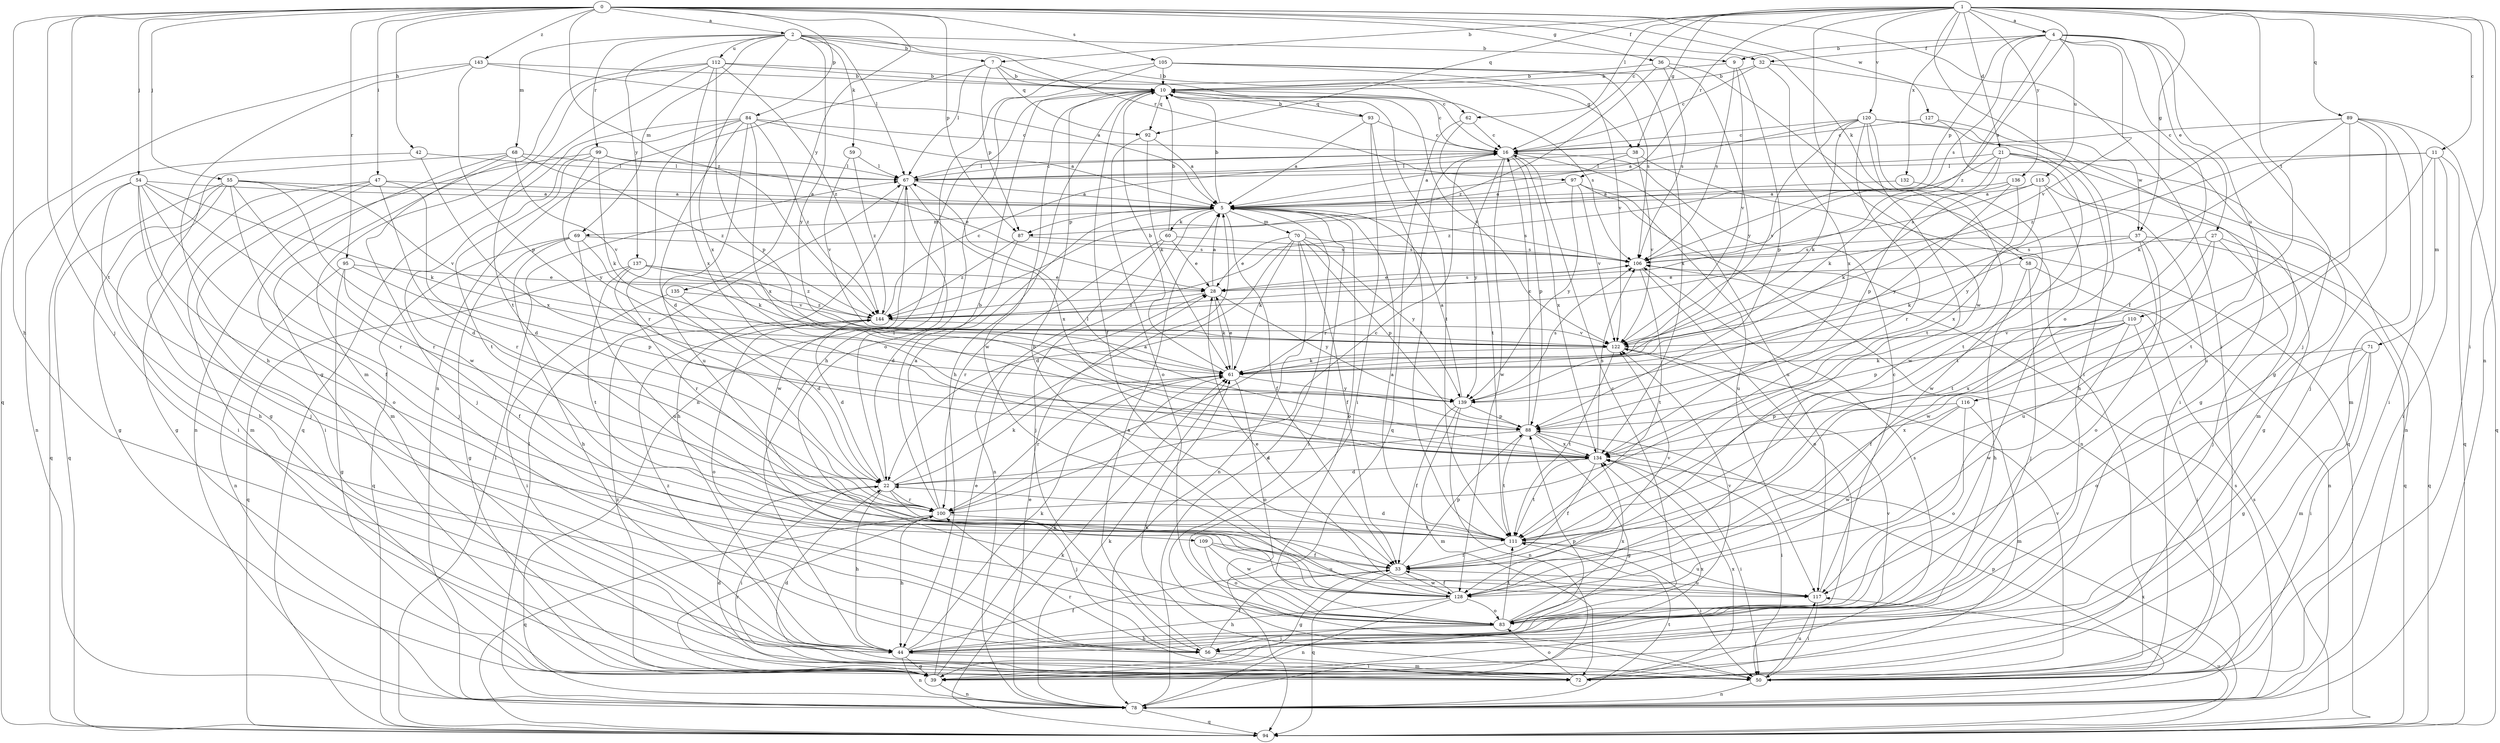 strict digraph  {
0;
1;
2;
4;
5;
7;
9;
10;
11;
16;
21;
22;
27;
28;
32;
33;
36;
37;
38;
39;
42;
44;
47;
50;
54;
55;
56;
58;
59;
60;
61;
62;
67;
68;
69;
70;
71;
72;
78;
83;
84;
87;
88;
89;
92;
93;
94;
95;
97;
99;
100;
105;
106;
109;
110;
111;
112;
115;
116;
117;
120;
122;
127;
128;
132;
134;
135;
136;
137;
139;
143;
144;
0 -> 2  [label=a];
0 -> 32  [label=f];
0 -> 36  [label=g];
0 -> 42  [label=h];
0 -> 44  [label=h];
0 -> 47  [label=i];
0 -> 50  [label=i];
0 -> 54  [label=j];
0 -> 55  [label=j];
0 -> 56  [label=j];
0 -> 58  [label=k];
0 -> 84  [label=p];
0 -> 87  [label=p];
0 -> 95  [label=r];
0 -> 105  [label=s];
0 -> 109  [label=t];
0 -> 127  [label=w];
0 -> 135  [label=y];
0 -> 143  [label=z];
0 -> 144  [label=z];
1 -> 4  [label=a];
1 -> 7  [label=b];
1 -> 11  [label=c];
1 -> 16  [label=c];
1 -> 21  [label=d];
1 -> 37  [label=g];
1 -> 38  [label=g];
1 -> 50  [label=i];
1 -> 62  [label=l];
1 -> 78  [label=n];
1 -> 83  [label=o];
1 -> 89  [label=q];
1 -> 92  [label=q];
1 -> 97  [label=r];
1 -> 106  [label=s];
1 -> 110  [label=t];
1 -> 120  [label=v];
1 -> 128  [label=w];
1 -> 132  [label=x];
1 -> 136  [label=y];
2 -> 7  [label=b];
2 -> 9  [label=b];
2 -> 59  [label=k];
2 -> 62  [label=l];
2 -> 67  [label=l];
2 -> 68  [label=m];
2 -> 69  [label=m];
2 -> 97  [label=r];
2 -> 99  [label=r];
2 -> 112  [label=u];
2 -> 134  [label=x];
2 -> 137  [label=y];
2 -> 139  [label=y];
4 -> 9  [label=b];
4 -> 27  [label=e];
4 -> 32  [label=f];
4 -> 33  [label=f];
4 -> 56  [label=j];
4 -> 87  [label=p];
4 -> 106  [label=s];
4 -> 115  [label=u];
4 -> 116  [label=u];
4 -> 122  [label=v];
4 -> 144  [label=z];
5 -> 10  [label=b];
5 -> 33  [label=f];
5 -> 50  [label=i];
5 -> 56  [label=j];
5 -> 60  [label=k];
5 -> 69  [label=m];
5 -> 70  [label=m];
5 -> 83  [label=o];
5 -> 87  [label=p];
5 -> 106  [label=s];
7 -> 10  [label=b];
7 -> 38  [label=g];
7 -> 67  [label=l];
7 -> 78  [label=n];
7 -> 87  [label=p];
7 -> 92  [label=q];
9 -> 10  [label=b];
9 -> 88  [label=p];
9 -> 106  [label=s];
9 -> 122  [label=v];
10 -> 16  [label=c];
10 -> 33  [label=f];
10 -> 44  [label=h];
10 -> 78  [label=n];
10 -> 92  [label=q];
10 -> 93  [label=q];
10 -> 106  [label=s];
10 -> 111  [label=t];
10 -> 122  [label=v];
10 -> 128  [label=w];
11 -> 50  [label=i];
11 -> 67  [label=l];
11 -> 71  [label=m];
11 -> 94  [label=q];
11 -> 111  [label=t];
11 -> 122  [label=v];
16 -> 67  [label=l];
16 -> 88  [label=p];
16 -> 100  [label=r];
16 -> 117  [label=u];
16 -> 128  [label=w];
16 -> 134  [label=x];
16 -> 139  [label=y];
21 -> 61  [label=k];
21 -> 67  [label=l];
21 -> 72  [label=m];
21 -> 78  [label=n];
21 -> 88  [label=p];
21 -> 111  [label=t];
21 -> 144  [label=z];
22 -> 5  [label=a];
22 -> 44  [label=h];
22 -> 50  [label=i];
22 -> 56  [label=j];
22 -> 61  [label=k];
22 -> 67  [label=l];
22 -> 100  [label=r];
27 -> 56  [label=j];
27 -> 94  [label=q];
27 -> 106  [label=s];
27 -> 111  [label=t];
27 -> 128  [label=w];
28 -> 5  [label=a];
28 -> 61  [label=k];
28 -> 106  [label=s];
28 -> 139  [label=y];
28 -> 144  [label=z];
32 -> 10  [label=b];
32 -> 16  [label=c];
32 -> 39  [label=g];
32 -> 134  [label=x];
33 -> 39  [label=g];
33 -> 88  [label=p];
33 -> 94  [label=q];
33 -> 117  [label=u];
33 -> 122  [label=v];
33 -> 128  [label=w];
36 -> 10  [label=b];
36 -> 50  [label=i];
36 -> 106  [label=s];
36 -> 139  [label=y];
36 -> 144  [label=z];
37 -> 61  [label=k];
37 -> 83  [label=o];
37 -> 94  [label=q];
37 -> 106  [label=s];
37 -> 117  [label=u];
38 -> 5  [label=a];
38 -> 67  [label=l];
38 -> 94  [label=q];
38 -> 122  [label=v];
39 -> 28  [label=e];
39 -> 61  [label=k];
39 -> 78  [label=n];
39 -> 100  [label=r];
39 -> 134  [label=x];
39 -> 144  [label=z];
42 -> 67  [label=l];
42 -> 78  [label=n];
42 -> 134  [label=x];
44 -> 33  [label=f];
44 -> 39  [label=g];
44 -> 50  [label=i];
44 -> 61  [label=k];
44 -> 78  [label=n];
44 -> 88  [label=p];
44 -> 106  [label=s];
44 -> 144  [label=z];
47 -> 5  [label=a];
47 -> 22  [label=d];
47 -> 39  [label=g];
47 -> 50  [label=i];
47 -> 72  [label=m];
47 -> 100  [label=r];
50 -> 22  [label=d];
50 -> 61  [label=k];
50 -> 78  [label=n];
50 -> 117  [label=u];
50 -> 122  [label=v];
54 -> 5  [label=a];
54 -> 33  [label=f];
54 -> 44  [label=h];
54 -> 56  [label=j];
54 -> 61  [label=k];
54 -> 83  [label=o];
54 -> 94  [label=q];
54 -> 100  [label=r];
55 -> 5  [label=a];
55 -> 22  [label=d];
55 -> 39  [label=g];
55 -> 50  [label=i];
55 -> 56  [label=j];
55 -> 94  [label=q];
55 -> 100  [label=r];
55 -> 122  [label=v];
56 -> 5  [label=a];
56 -> 33  [label=f];
56 -> 72  [label=m];
58 -> 28  [label=e];
58 -> 44  [label=h];
58 -> 56  [label=j];
58 -> 78  [label=n];
59 -> 67  [label=l];
59 -> 122  [label=v];
59 -> 144  [label=z];
60 -> 10  [label=b];
60 -> 28  [label=e];
60 -> 78  [label=n];
60 -> 100  [label=r];
60 -> 106  [label=s];
61 -> 10  [label=b];
61 -> 28  [label=e];
61 -> 83  [label=o];
61 -> 100  [label=r];
61 -> 139  [label=y];
62 -> 16  [label=c];
62 -> 94  [label=q];
62 -> 111  [label=t];
67 -> 5  [label=a];
67 -> 16  [label=c];
67 -> 44  [label=h];
67 -> 128  [label=w];
67 -> 134  [label=x];
68 -> 39  [label=g];
68 -> 56  [label=j];
68 -> 67  [label=l];
68 -> 72  [label=m];
68 -> 122  [label=v];
68 -> 144  [label=z];
69 -> 39  [label=g];
69 -> 44  [label=h];
69 -> 61  [label=k];
69 -> 94  [label=q];
69 -> 106  [label=s];
69 -> 117  [label=u];
70 -> 22  [label=d];
70 -> 28  [label=e];
70 -> 33  [label=f];
70 -> 61  [label=k];
70 -> 78  [label=n];
70 -> 88  [label=p];
70 -> 106  [label=s];
70 -> 139  [label=y];
71 -> 39  [label=g];
71 -> 50  [label=i];
71 -> 61  [label=k];
71 -> 72  [label=m];
71 -> 83  [label=o];
72 -> 22  [label=d];
72 -> 83  [label=o];
72 -> 100  [label=r];
72 -> 122  [label=v];
72 -> 134  [label=x];
78 -> 5  [label=a];
78 -> 28  [label=e];
78 -> 61  [label=k];
78 -> 67  [label=l];
78 -> 88  [label=p];
78 -> 94  [label=q];
78 -> 106  [label=s];
78 -> 111  [label=t];
83 -> 16  [label=c];
83 -> 44  [label=h];
83 -> 56  [label=j];
83 -> 111  [label=t];
83 -> 122  [label=v];
83 -> 134  [label=x];
84 -> 5  [label=a];
84 -> 16  [label=c];
84 -> 22  [label=d];
84 -> 94  [label=q];
84 -> 100  [label=r];
84 -> 117  [label=u];
84 -> 128  [label=w];
84 -> 134  [label=x];
84 -> 144  [label=z];
87 -> 22  [label=d];
87 -> 106  [label=s];
87 -> 144  [label=z];
88 -> 16  [label=c];
88 -> 22  [label=d];
88 -> 39  [label=g];
88 -> 50  [label=i];
88 -> 111  [label=t];
88 -> 134  [label=x];
89 -> 16  [label=c];
89 -> 50  [label=i];
89 -> 56  [label=j];
89 -> 61  [label=k];
89 -> 72  [label=m];
89 -> 94  [label=q];
89 -> 117  [label=u];
89 -> 144  [label=z];
92 -> 5  [label=a];
92 -> 61  [label=k];
92 -> 83  [label=o];
93 -> 5  [label=a];
93 -> 10  [label=b];
93 -> 16  [label=c];
93 -> 50  [label=i];
93 -> 111  [label=t];
94 -> 61  [label=k];
94 -> 67  [label=l];
94 -> 106  [label=s];
94 -> 117  [label=u];
94 -> 134  [label=x];
95 -> 28  [label=e];
95 -> 33  [label=f];
95 -> 39  [label=g];
95 -> 78  [label=n];
95 -> 88  [label=p];
97 -> 5  [label=a];
97 -> 78  [label=n];
97 -> 117  [label=u];
97 -> 122  [label=v];
97 -> 139  [label=y];
99 -> 28  [label=e];
99 -> 61  [label=k];
99 -> 67  [label=l];
99 -> 78  [label=n];
99 -> 111  [label=t];
99 -> 139  [label=y];
100 -> 5  [label=a];
100 -> 10  [label=b];
100 -> 16  [label=c];
100 -> 44  [label=h];
100 -> 94  [label=q];
100 -> 111  [label=t];
105 -> 10  [label=b];
105 -> 44  [label=h];
105 -> 83  [label=o];
105 -> 106  [label=s];
105 -> 122  [label=v];
105 -> 134  [label=x];
106 -> 28  [label=e];
106 -> 83  [label=o];
106 -> 111  [label=t];
109 -> 33  [label=f];
109 -> 83  [label=o];
109 -> 117  [label=u];
109 -> 128  [label=w];
110 -> 33  [label=f];
110 -> 50  [label=i];
110 -> 88  [label=p];
110 -> 122  [label=v];
110 -> 128  [label=w];
110 -> 134  [label=x];
111 -> 5  [label=a];
111 -> 22  [label=d];
111 -> 33  [label=f];
111 -> 50  [label=i];
111 -> 117  [label=u];
112 -> 10  [label=b];
112 -> 16  [label=c];
112 -> 39  [label=g];
112 -> 72  [label=m];
112 -> 88  [label=p];
112 -> 111  [label=t];
112 -> 134  [label=x];
112 -> 144  [label=z];
115 -> 5  [label=a];
115 -> 39  [label=g];
115 -> 106  [label=s];
115 -> 111  [label=t];
115 -> 139  [label=y];
116 -> 72  [label=m];
116 -> 83  [label=o];
116 -> 88  [label=p];
116 -> 128  [label=w];
116 -> 134  [label=x];
117 -> 16  [label=c];
117 -> 50  [label=i];
120 -> 5  [label=a];
120 -> 16  [label=c];
120 -> 39  [label=g];
120 -> 44  [label=h];
120 -> 61  [label=k];
120 -> 100  [label=r];
120 -> 111  [label=t];
120 -> 122  [label=v];
120 -> 128  [label=w];
122 -> 61  [label=k];
122 -> 111  [label=t];
127 -> 16  [label=c];
127 -> 50  [label=i];
127 -> 37  [label=w];
128 -> 10  [label=b];
128 -> 28  [label=e];
128 -> 33  [label=f];
128 -> 44  [label=h];
128 -> 78  [label=n];
128 -> 83  [label=o];
132 -> 5  [label=a];
132 -> 128  [label=w];
134 -> 22  [label=d];
134 -> 33  [label=f];
134 -> 50  [label=i];
134 -> 67  [label=l];
134 -> 106  [label=s];
134 -> 111  [label=t];
135 -> 22  [label=d];
135 -> 50  [label=i];
135 -> 144  [label=z];
136 -> 5  [label=a];
136 -> 61  [label=k];
136 -> 134  [label=x];
136 -> 139  [label=y];
137 -> 28  [label=e];
137 -> 94  [label=q];
137 -> 100  [label=r];
137 -> 111  [label=t];
137 -> 122  [label=v];
137 -> 144  [label=z];
139 -> 5  [label=a];
139 -> 33  [label=f];
139 -> 72  [label=m];
139 -> 78  [label=n];
139 -> 88  [label=p];
139 -> 106  [label=s];
143 -> 5  [label=a];
143 -> 10  [label=b];
143 -> 44  [label=h];
143 -> 88  [label=p];
143 -> 94  [label=q];
144 -> 16  [label=c];
144 -> 22  [label=d];
144 -> 83  [label=o];
144 -> 122  [label=v];
}
